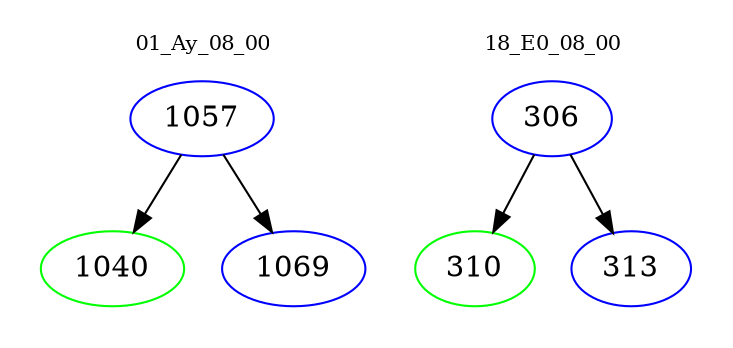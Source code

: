digraph{
subgraph cluster_0 {
color = white
label = "01_Ay_08_00";
fontsize=10;
T0_1057 [label="1057", color="blue"]
T0_1057 -> T0_1040 [color="black"]
T0_1040 [label="1040", color="green"]
T0_1057 -> T0_1069 [color="black"]
T0_1069 [label="1069", color="blue"]
}
subgraph cluster_1 {
color = white
label = "18_E0_08_00";
fontsize=10;
T1_306 [label="306", color="blue"]
T1_306 -> T1_310 [color="black"]
T1_310 [label="310", color="green"]
T1_306 -> T1_313 [color="black"]
T1_313 [label="313", color="blue"]
}
}
